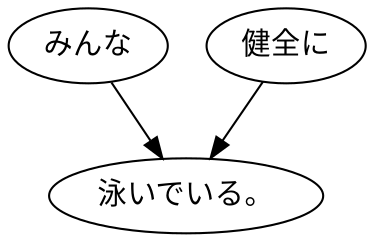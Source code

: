 digraph graph3909 {
	node0 [label="みんな"];
	node1 [label="健全に"];
	node2 [label="泳いでいる。"];
	node0 -> node2;
	node1 -> node2;
}
